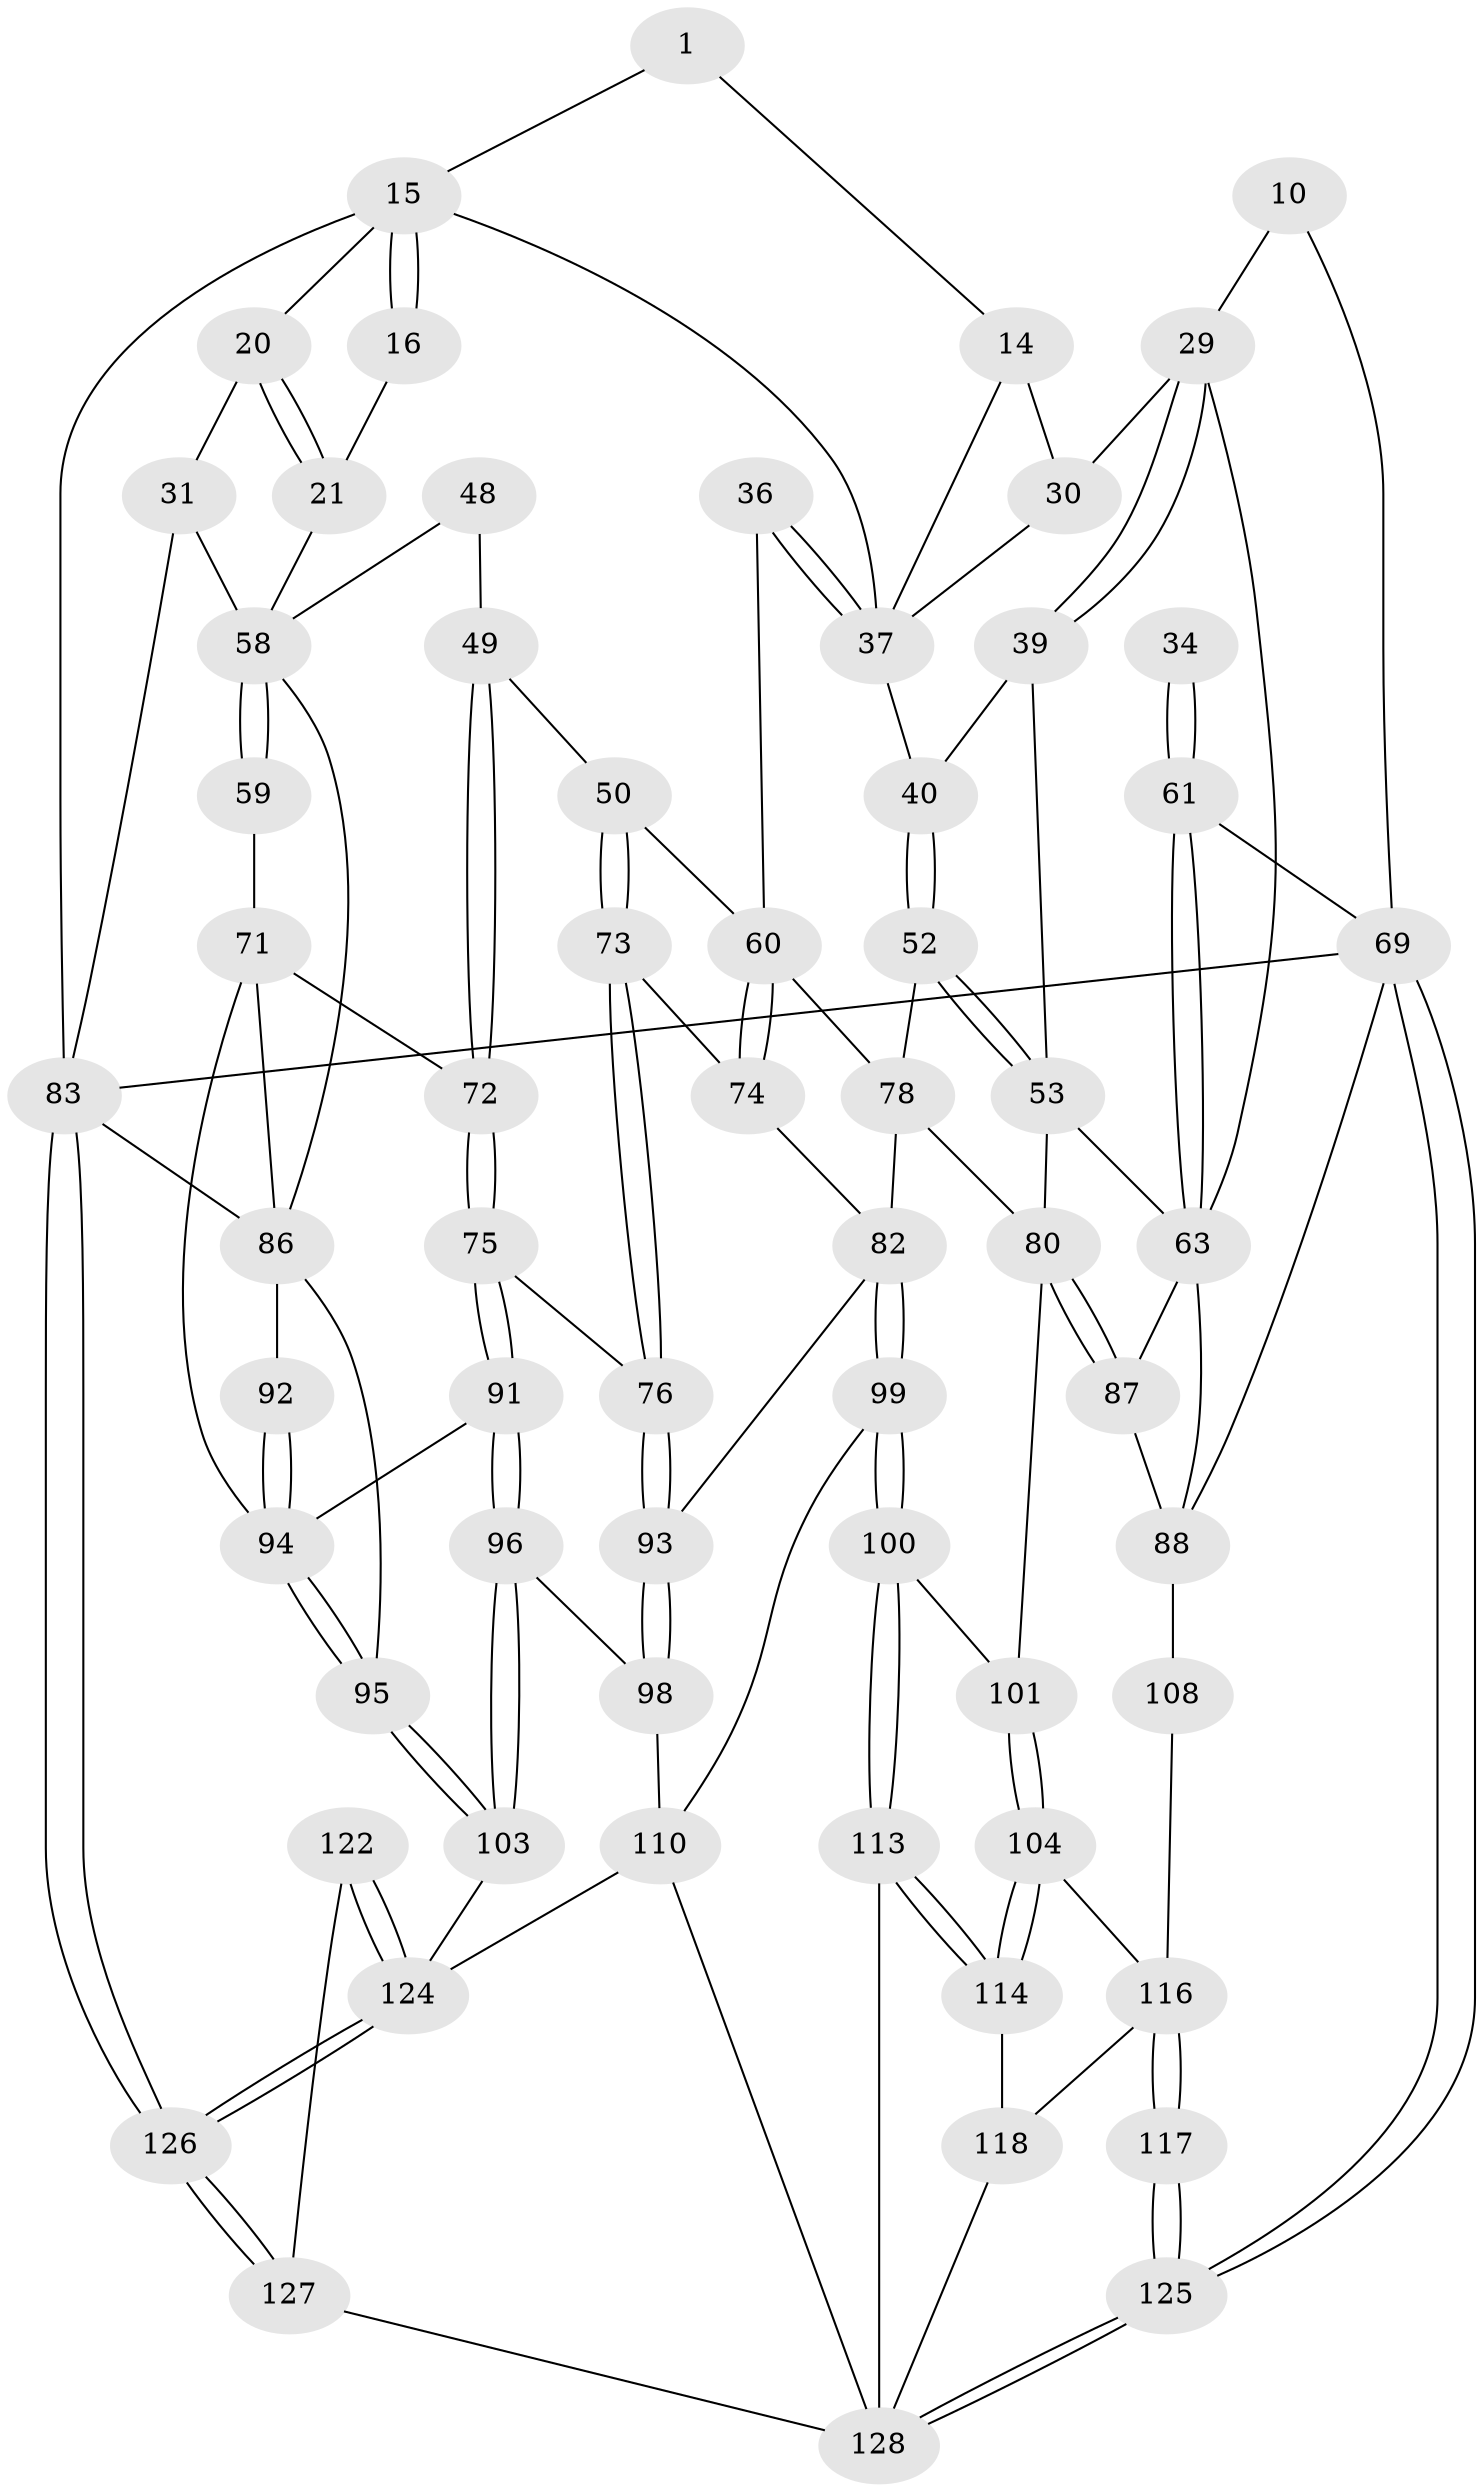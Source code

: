 // original degree distribution, {3: 0.015625, 4: 0.2734375, 6: 0.2578125, 5: 0.453125}
// Generated by graph-tools (version 1.1) at 2025/01/03/09/25 05:01:51]
// undirected, 64 vertices, 141 edges
graph export_dot {
graph [start="1"]
  node [color=gray90,style=filled];
  1 [pos="+0.526283870127336+0"];
  10 [pos="+0.18228176132015592+0.028341113488055496"];
  14 [pos="+0.4223724112723475+0.1210712855770002",super="+7"];
  15 [pos="+0.7489293320594178+0.01779965284631456",super="+11"];
  16 [pos="+0.670750064801625+0.2284655851367589"];
  20 [pos="+0.8020265596883478+0.13969590262334688",super="+17"];
  21 [pos="+0.6889406857272558+0.23509939889465334"];
  29 [pos="+0.2581415393403055+0.21508124622716668",super="+24"];
  30 [pos="+0.33841891649319616+0.17007604322386724",super="+28"];
  31 [pos="+0.9159916190157764+0.14486876509124344",super="+18+19"];
  34 [pos="+0+0.044305256218669896"];
  36 [pos="+0.4852161197331131+0.30929390755022484",super="+35"];
  37 [pos="+0.4365857925651685+0.3081306161835632",super="+33"];
  39 [pos="+0.3259355349421212+0.2986963797039587"];
  40 [pos="+0.3929289297280393+0.3125524151879157",super="+38"];
  48 [pos="+0.7161002946176377+0.4325404746734431"];
  49 [pos="+0.7142112342148488+0.4358460027303886"];
  50 [pos="+0.6795800347913027+0.4469108790321118"];
  52 [pos="+0.3289844908775816+0.46088084978723004"];
  53 [pos="+0.28028941515145467+0.46377626790180326",super="+45+46"];
  58 [pos="+1+0.48484706231014696",super="+44+41+57"];
  59 [pos="+0.9405217323130589+0.48370589551207954"];
  60 [pos="+0.5449556130679784+0.49148608913836594",super="+51+54"];
  61 [pos="+0+0.35459630517343993",super="+26+27+23"];
  63 [pos="+0+0.5465918277626508",super="+62"];
  69 [pos="+0+1",super="+6"];
  71 [pos="+0.794357679032491+0.5513202558734164",super="+70"];
  72 [pos="+0.7925106365654874+0.5511061493133664"];
  73 [pos="+0.6034704745760328+0.5566358795881072"];
  74 [pos="+0.5710951816220644+0.5516516982461221"];
  75 [pos="+0.6859222878201771+0.6179794437490765"];
  76 [pos="+0.6623130323129652+0.6156831426666297"];
  78 [pos="+0.37444111117453543+0.5447957322730965",super="+56"];
  80 [pos="+0.23172074398679698+0.6729448157541708",super="+66+79+64"];
  82 [pos="+0.43580804537203166+0.6556833661685334",super="+81+77"];
  83 [pos="+1+1",super="+4"];
  86 [pos="+0.9066423096027997+0.6229567768393736",super="+85"];
  87 [pos="+0.057631542421701605+0.660924491208558",super="+65"];
  88 [pos="+0+0.6991078479710449",super="+67+68"];
  91 [pos="+0.7469726936993578+0.702560685278388"];
  92 [pos="+0.8830076826404287+0.6509327961046211"];
  93 [pos="+0.6017594267659689+0.7307256382336001"];
  94 [pos="+0.8798769716740688+0.8161363809671411",super="+90+89"];
  95 [pos="+0.8875406893603365+0.8795211489252802"];
  96 [pos="+0.7769535964117116+0.8179381107348038"];
  98 [pos="+0.6015046328453527+0.7330322710215805",super="+97"];
  99 [pos="+0.397743064975128+0.7096962508044292"];
  100 [pos="+0.3870177827755463+0.7124543630364794"];
  101 [pos="+0.24248202767723492+0.7030716271162444"];
  103 [pos="+0.7857847064092817+0.8270108533635524"];
  104 [pos="+0.22801815950689397+0.7295013709790183"];
  108 [pos="+0.07391656420471401+0.8455171738217613",super="+107"];
  110 [pos="+0.5199380612651539+0.8696623535343244",super="+102+109"];
  113 [pos="+0.3918535919776891+0.8763438911965131"];
  114 [pos="+0.2778412586804186+0.841107949991357"];
  116 [pos="+0.20068944971166955+0.946601192799473",super="+105+115"];
  117 [pos="+0.1389624542015684+1"];
  118 [pos="+0.27898419125167245+0.8595230854729302"];
  122 [pos="+0.6303304543129078+0.9520963788868091"];
  124 [pos="+0.6391337070099327+0.9565117363679874",super="+120+121"];
  125 [pos="+0.1362179269875184+1"];
  126 [pos="+0.9583613607393188+1"];
  127 [pos="+0.6792866167033421+1",super="+123"];
  128 [pos="+0.3538887312955055+1",super="+119"];
  1 -- 15;
  1 -- 14;
  10 -- 69;
  10 -- 29;
  14 -- 30 [weight=2];
  14 -- 37;
  15 -- 16 [weight=2];
  15 -- 16;
  15 -- 83;
  15 -- 20;
  15 -- 37;
  16 -- 21;
  20 -- 21;
  20 -- 21;
  20 -- 31 [weight=2];
  21 -- 58;
  29 -- 39;
  29 -- 39;
  29 -- 30 [weight=2];
  29 -- 63;
  30 -- 37;
  31 -- 58 [weight=2];
  31 -- 83;
  34 -- 61 [weight=3];
  34 -- 61;
  36 -- 37 [weight=2];
  36 -- 37;
  36 -- 60 [weight=2];
  37 -- 40 [weight=2];
  39 -- 40;
  39 -- 53;
  40 -- 52;
  40 -- 52;
  48 -- 49;
  48 -- 58 [weight=2];
  49 -- 50;
  49 -- 72;
  49 -- 72;
  50 -- 73;
  50 -- 73;
  50 -- 60;
  52 -- 53;
  52 -- 53;
  52 -- 78;
  53 -- 80 [weight=2];
  53 -- 63;
  58 -- 59 [weight=2];
  58 -- 59;
  58 -- 86;
  59 -- 71;
  60 -- 74;
  60 -- 74;
  60 -- 78;
  61 -- 63 [weight=2];
  61 -- 63;
  61 -- 69;
  63 -- 88;
  63 -- 87;
  69 -- 125;
  69 -- 125;
  69 -- 83 [weight=2];
  69 -- 88;
  71 -- 72;
  71 -- 94;
  71 -- 86;
  72 -- 75;
  72 -- 75;
  73 -- 74;
  73 -- 76;
  73 -- 76;
  74 -- 82;
  75 -- 76;
  75 -- 91;
  75 -- 91;
  76 -- 93;
  76 -- 93;
  78 -- 82 [weight=2];
  78 -- 80;
  80 -- 87 [weight=2];
  80 -- 87;
  80 -- 101;
  82 -- 99;
  82 -- 99;
  82 -- 93;
  83 -- 126;
  83 -- 126;
  83 -- 86;
  86 -- 92;
  86 -- 95;
  87 -- 88;
  88 -- 108 [weight=2];
  91 -- 96;
  91 -- 96;
  91 -- 94;
  92 -- 94 [weight=2];
  92 -- 94;
  93 -- 98;
  93 -- 98;
  94 -- 95;
  94 -- 95;
  95 -- 103;
  95 -- 103;
  96 -- 103;
  96 -- 103;
  96 -- 98;
  98 -- 110 [weight=2];
  99 -- 100;
  99 -- 100;
  99 -- 110;
  100 -- 101;
  100 -- 113;
  100 -- 113;
  101 -- 104;
  101 -- 104;
  103 -- 124;
  104 -- 114;
  104 -- 114;
  104 -- 116;
  108 -- 116 [weight=2];
  110 -- 128;
  110 -- 124;
  113 -- 114;
  113 -- 114;
  113 -- 128;
  114 -- 118;
  116 -- 117 [weight=2];
  116 -- 117;
  116 -- 118;
  117 -- 125;
  117 -- 125;
  118 -- 128;
  122 -- 124 [weight=2];
  122 -- 124;
  122 -- 127;
  124 -- 126;
  124 -- 126;
  125 -- 128;
  125 -- 128;
  126 -- 127;
  126 -- 127;
  127 -- 128 [weight=2];
}
